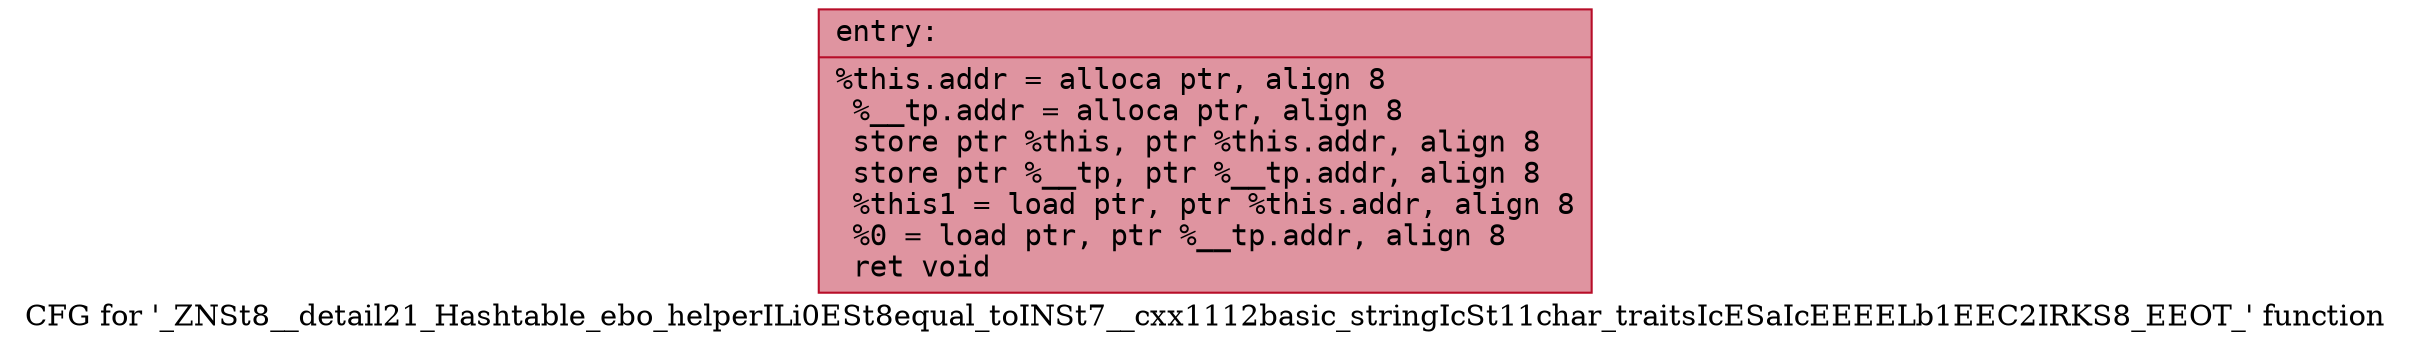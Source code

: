 digraph "CFG for '_ZNSt8__detail21_Hashtable_ebo_helperILi0ESt8equal_toINSt7__cxx1112basic_stringIcSt11char_traitsIcESaIcEEEELb1EEC2IRKS8_EEOT_' function" {
	label="CFG for '_ZNSt8__detail21_Hashtable_ebo_helperILi0ESt8equal_toINSt7__cxx1112basic_stringIcSt11char_traitsIcESaIcEEEELb1EEC2IRKS8_EEOT_' function";

	Node0x556bfe9c3650 [shape=record,color="#b70d28ff", style=filled, fillcolor="#b70d2870" fontname="Courier",label="{entry:\l|  %this.addr = alloca ptr, align 8\l  %__tp.addr = alloca ptr, align 8\l  store ptr %this, ptr %this.addr, align 8\l  store ptr %__tp, ptr %__tp.addr, align 8\l  %this1 = load ptr, ptr %this.addr, align 8\l  %0 = load ptr, ptr %__tp.addr, align 8\l  ret void\l}"];
}
